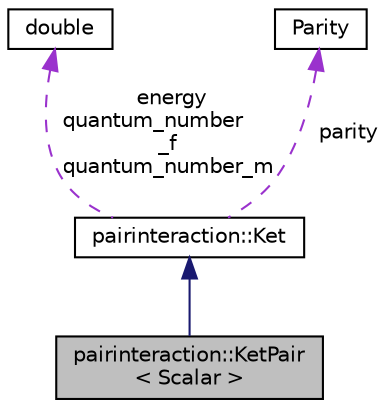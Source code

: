 digraph "pairinteraction::KetPair&lt; Scalar &gt;"
{
 // INTERACTIVE_SVG=YES
 // LATEX_PDF_SIZE
  bgcolor="transparent";
  edge [fontname="Helvetica",fontsize="10",labelfontname="Helvetica",labelfontsize="10"];
  node [fontname="Helvetica",fontsize="10",shape=record];
  Node1 [label="pairinteraction::KetPair\l\< Scalar \>",height=0.2,width=0.4,color="black", fillcolor="grey75", style="filled", fontcolor="black",tooltip=" "];
  Node2 -> Node1 [dir="back",color="midnightblue",fontsize="10",style="solid",fontname="Helvetica"];
  Node2 [label="pairinteraction::Ket",height=0.2,width=0.4,color="black",URL="$classpairinteraction_1_1Ket.html",tooltip="Base class for a ket."];
  Node3 -> Node2 [dir="back",color="darkorchid3",fontsize="10",style="dashed",label=" energy\nquantum_number\l_f\nquantum_number_m" ,fontname="Helvetica"];
  Node3 [label="double",height=0.2,width=0.4,color="black",URL="$classdouble.html",tooltip=" "];
  Node4 -> Node2 [dir="back",color="darkorchid3",fontsize="10",style="dashed",label=" parity" ,fontname="Helvetica"];
  Node4 [label="Parity",height=0.2,width=0.4,color="black",tooltip=" "];
}

